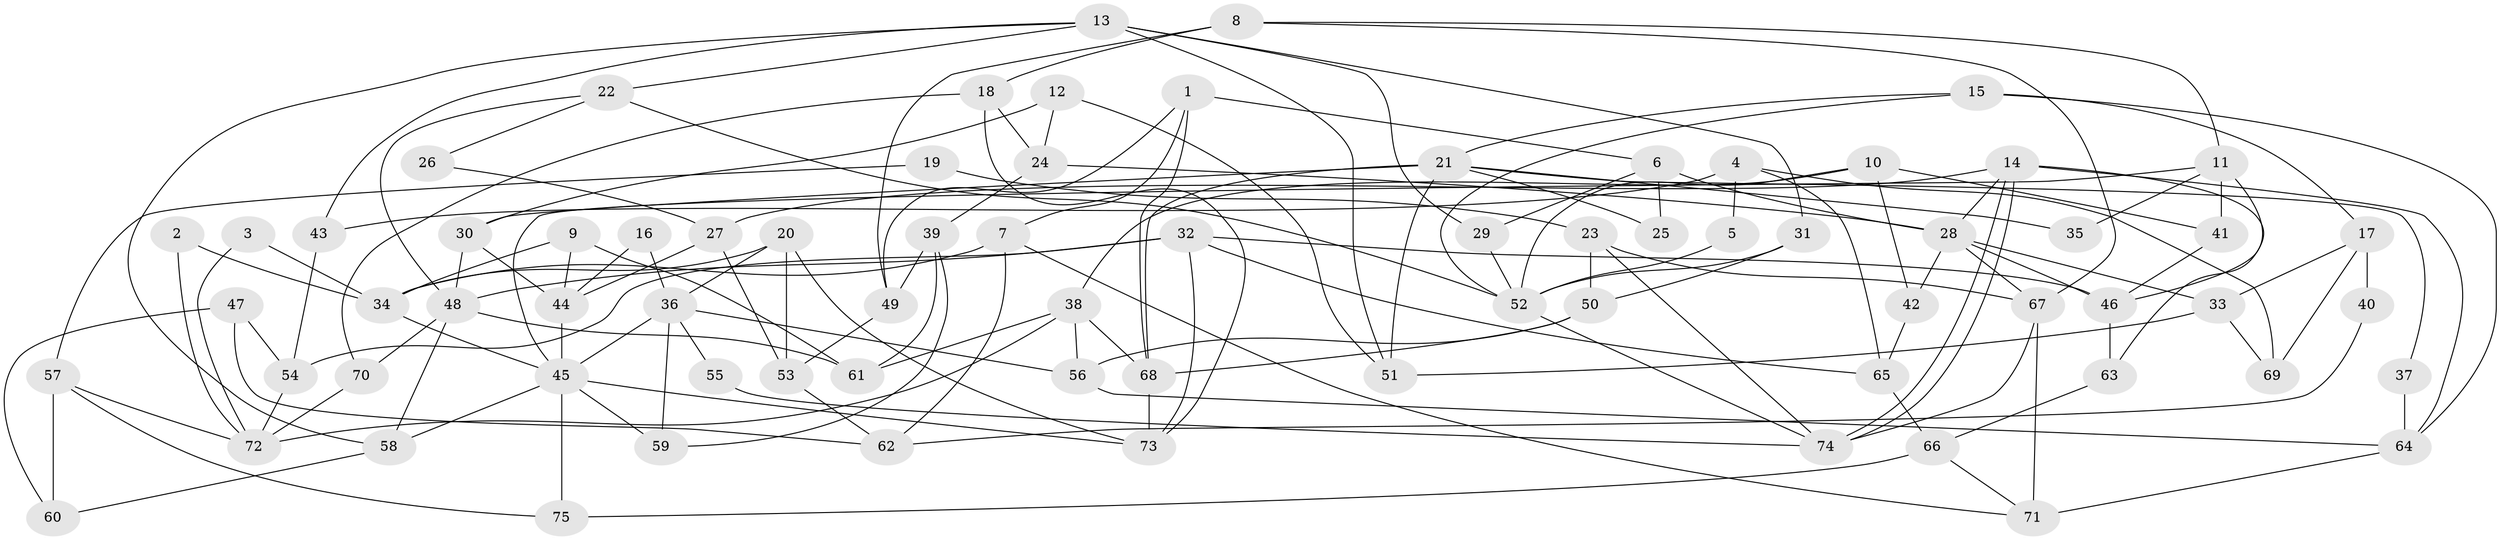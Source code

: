 // coarse degree distribution, {7: 0.125, 2: 0.125, 6: 0.14583333333333334, 4: 0.20833333333333334, 9: 0.0625, 5: 0.08333333333333333, 3: 0.1875, 8: 0.0625}
// Generated by graph-tools (version 1.1) at 2025/52/02/27/25 19:52:07]
// undirected, 75 vertices, 150 edges
graph export_dot {
graph [start="1"]
  node [color=gray90,style=filled];
  1;
  2;
  3;
  4;
  5;
  6;
  7;
  8;
  9;
  10;
  11;
  12;
  13;
  14;
  15;
  16;
  17;
  18;
  19;
  20;
  21;
  22;
  23;
  24;
  25;
  26;
  27;
  28;
  29;
  30;
  31;
  32;
  33;
  34;
  35;
  36;
  37;
  38;
  39;
  40;
  41;
  42;
  43;
  44;
  45;
  46;
  47;
  48;
  49;
  50;
  51;
  52;
  53;
  54;
  55;
  56;
  57;
  58;
  59;
  60;
  61;
  62;
  63;
  64;
  65;
  66;
  67;
  68;
  69;
  70;
  71;
  72;
  73;
  74;
  75;
  1 -- 49;
  1 -- 68;
  1 -- 6;
  1 -- 7;
  2 -- 34;
  2 -- 72;
  3 -- 72;
  3 -- 34;
  4 -- 43;
  4 -- 65;
  4 -- 5;
  4 -- 69;
  5 -- 52;
  6 -- 28;
  6 -- 25;
  6 -- 29;
  7 -- 71;
  7 -- 34;
  7 -- 62;
  8 -- 67;
  8 -- 11;
  8 -- 18;
  8 -- 49;
  9 -- 34;
  9 -- 61;
  9 -- 44;
  10 -- 52;
  10 -- 38;
  10 -- 41;
  10 -- 42;
  11 -- 46;
  11 -- 45;
  11 -- 35;
  11 -- 41;
  12 -- 24;
  12 -- 51;
  12 -- 30;
  13 -- 31;
  13 -- 29;
  13 -- 22;
  13 -- 43;
  13 -- 51;
  13 -- 58;
  14 -- 28;
  14 -- 74;
  14 -- 74;
  14 -- 27;
  14 -- 63;
  14 -- 64;
  15 -- 17;
  15 -- 52;
  15 -- 21;
  15 -- 64;
  16 -- 36;
  16 -- 44;
  17 -- 33;
  17 -- 69;
  17 -- 40;
  18 -- 73;
  18 -- 24;
  18 -- 70;
  19 -- 23;
  19 -- 57;
  20 -- 73;
  20 -- 36;
  20 -- 34;
  20 -- 53;
  21 -- 30;
  21 -- 25;
  21 -- 35;
  21 -- 37;
  21 -- 51;
  21 -- 68;
  22 -- 48;
  22 -- 26;
  22 -- 52;
  23 -- 50;
  23 -- 67;
  23 -- 74;
  24 -- 39;
  24 -- 28;
  26 -- 27;
  27 -- 44;
  27 -- 53;
  28 -- 42;
  28 -- 33;
  28 -- 46;
  28 -- 67;
  29 -- 52;
  30 -- 44;
  30 -- 48;
  31 -- 50;
  31 -- 52;
  32 -- 46;
  32 -- 48;
  32 -- 54;
  32 -- 65;
  32 -- 73;
  33 -- 51;
  33 -- 69;
  34 -- 45;
  36 -- 59;
  36 -- 45;
  36 -- 55;
  36 -- 56;
  37 -- 64;
  38 -- 68;
  38 -- 56;
  38 -- 61;
  38 -- 72;
  39 -- 61;
  39 -- 49;
  39 -- 59;
  40 -- 62;
  41 -- 46;
  42 -- 65;
  43 -- 54;
  44 -- 45;
  45 -- 58;
  45 -- 59;
  45 -- 73;
  45 -- 75;
  46 -- 63;
  47 -- 62;
  47 -- 54;
  47 -- 60;
  48 -- 70;
  48 -- 58;
  48 -- 61;
  49 -- 53;
  50 -- 68;
  50 -- 56;
  52 -- 74;
  53 -- 62;
  54 -- 72;
  55 -- 74;
  56 -- 64;
  57 -- 60;
  57 -- 75;
  57 -- 72;
  58 -- 60;
  63 -- 66;
  64 -- 71;
  65 -- 66;
  66 -- 71;
  66 -- 75;
  67 -- 74;
  67 -- 71;
  68 -- 73;
  70 -- 72;
}
